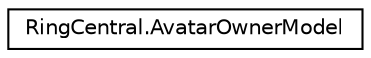 digraph "Graphical Class Hierarchy"
{
 // LATEX_PDF_SIZE
  edge [fontname="Helvetica",fontsize="10",labelfontname="Helvetica",labelfontsize="10"];
  node [fontname="Helvetica",fontsize="10",shape=record];
  rankdir="LR";
  Node0 [label="RingCentral.AvatarOwnerModel",height=0.2,width=0.4,color="black", fillcolor="white", style="filled",URL="$classRingCentral_1_1AvatarOwnerModel.html",tooltip=" "];
}
